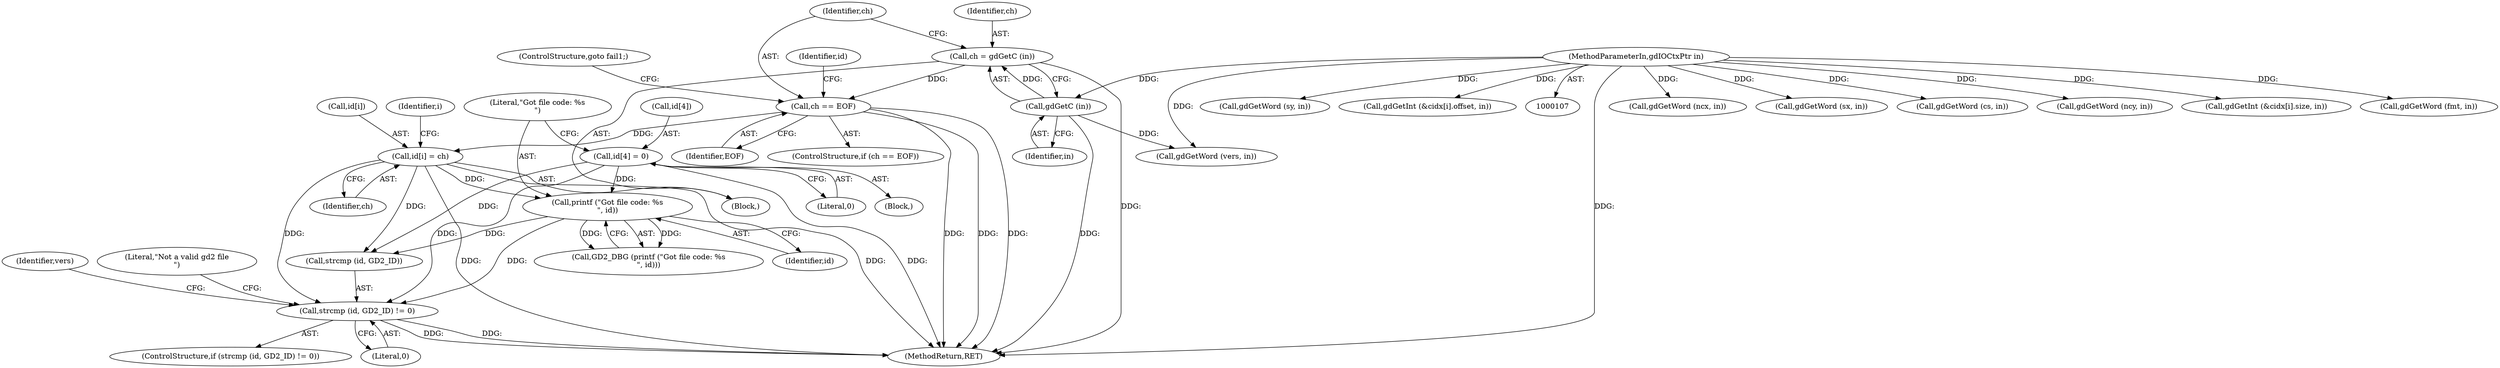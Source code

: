 digraph "0_libgd_69d2fd2c597ffc0c217de1238b9bf4d4bceba8e6@API" {
"1000162" [label="(Call,strcmp (id, GD2_ID) != 0)"];
"1000158" [label="(Call,printf (\"Got file code: %s\n\", id))"];
"1000147" [label="(Call,id[i] = ch)"];
"1000142" [label="(Call,ch == EOF)"];
"1000137" [label="(Call,ch = gdGetC (in))"];
"1000139" [label="(Call,gdGetC (in))"];
"1000108" [label="(MethodParameterIn,gdIOCtxPtr in)"];
"1000152" [label="(Call,id[4] = 0)"];
"1000160" [label="(Identifier,id)"];
"1000138" [label="(Identifier,ch)"];
"1000301" [label="(Call,gdGetWord (ncx, in))"];
"1000204" [label="(Call,gdGetWord (sx, in))"];
"1000153" [label="(Call,id[4])"];
"1000157" [label="(Call,GD2_DBG (printf (\"Got file code: %s\n\", id)))"];
"1000151" [label="(Identifier,ch)"];
"1000148" [label="(Call,id[i])"];
"1000147" [label="(Call,id[i] = ch)"];
"1000158" [label="(Call,printf (\"Got file code: %s\n\", id))"];
"1000231" [label="(Call,gdGetWord (cs, in))"];
"1000146" [label="(ControlStructure,goto fail1;)"];
"1000140" [label="(Identifier,in)"];
"1000162" [label="(Call,strcmp (id, GD2_ID) != 0)"];
"1000314" [label="(Call,gdGetWord (ncy, in))"];
"1000175" [label="(Identifier,vers)"];
"1000161" [label="(ControlStructure,if (strcmp (id, GD2_ID) != 0))"];
"1000137" [label="(Call,ch = gdGetC (in))"];
"1000135" [label="(Identifier,i)"];
"1000423" [label="(Call,gdGetInt (&cidx[i].size, in))"];
"1000156" [label="(Literal,0)"];
"1000261" [label="(Call,gdGetWord (fmt, in))"];
"1000214" [label="(Call,gdGetWord (sy, in))"];
"1000466" [label="(MethodReturn,RET)"];
"1000174" [label="(Call,gdGetWord (vers, in))"];
"1000136" [label="(Block,)"];
"1000144" [label="(Identifier,EOF)"];
"1000149" [label="(Identifier,id)"];
"1000410" [label="(Call,gdGetInt (&cidx[i].offset, in))"];
"1000142" [label="(Call,ch == EOF)"];
"1000159" [label="(Literal,\"Got file code: %s\n\")"];
"1000139" [label="(Call,gdGetC (in))"];
"1000117" [label="(Block,)"];
"1000163" [label="(Call,strcmp (id, GD2_ID))"];
"1000108" [label="(MethodParameterIn,gdIOCtxPtr in)"];
"1000166" [label="(Literal,0)"];
"1000152" [label="(Call,id[4] = 0)"];
"1000141" [label="(ControlStructure,if (ch == EOF))"];
"1000143" [label="(Identifier,ch)"];
"1000170" [label="(Literal,\"Not a valid gd2 file\n\")"];
"1000162" -> "1000161"  [label="AST: "];
"1000162" -> "1000166"  [label="CFG: "];
"1000163" -> "1000162"  [label="AST: "];
"1000166" -> "1000162"  [label="AST: "];
"1000170" -> "1000162"  [label="CFG: "];
"1000175" -> "1000162"  [label="CFG: "];
"1000162" -> "1000466"  [label="DDG: "];
"1000162" -> "1000466"  [label="DDG: "];
"1000158" -> "1000162"  [label="DDG: "];
"1000147" -> "1000162"  [label="DDG: "];
"1000152" -> "1000162"  [label="DDG: "];
"1000158" -> "1000157"  [label="AST: "];
"1000158" -> "1000160"  [label="CFG: "];
"1000159" -> "1000158"  [label="AST: "];
"1000160" -> "1000158"  [label="AST: "];
"1000157" -> "1000158"  [label="CFG: "];
"1000158" -> "1000157"  [label="DDG: "];
"1000158" -> "1000157"  [label="DDG: "];
"1000147" -> "1000158"  [label="DDG: "];
"1000152" -> "1000158"  [label="DDG: "];
"1000158" -> "1000163"  [label="DDG: "];
"1000147" -> "1000136"  [label="AST: "];
"1000147" -> "1000151"  [label="CFG: "];
"1000148" -> "1000147"  [label="AST: "];
"1000151" -> "1000147"  [label="AST: "];
"1000135" -> "1000147"  [label="CFG: "];
"1000147" -> "1000466"  [label="DDG: "];
"1000147" -> "1000466"  [label="DDG: "];
"1000142" -> "1000147"  [label="DDG: "];
"1000147" -> "1000163"  [label="DDG: "];
"1000142" -> "1000141"  [label="AST: "];
"1000142" -> "1000144"  [label="CFG: "];
"1000143" -> "1000142"  [label="AST: "];
"1000144" -> "1000142"  [label="AST: "];
"1000146" -> "1000142"  [label="CFG: "];
"1000149" -> "1000142"  [label="CFG: "];
"1000142" -> "1000466"  [label="DDG: "];
"1000142" -> "1000466"  [label="DDG: "];
"1000142" -> "1000466"  [label="DDG: "];
"1000137" -> "1000142"  [label="DDG: "];
"1000137" -> "1000136"  [label="AST: "];
"1000137" -> "1000139"  [label="CFG: "];
"1000138" -> "1000137"  [label="AST: "];
"1000139" -> "1000137"  [label="AST: "];
"1000143" -> "1000137"  [label="CFG: "];
"1000137" -> "1000466"  [label="DDG: "];
"1000139" -> "1000137"  [label="DDG: "];
"1000139" -> "1000140"  [label="CFG: "];
"1000140" -> "1000139"  [label="AST: "];
"1000139" -> "1000466"  [label="DDG: "];
"1000108" -> "1000139"  [label="DDG: "];
"1000139" -> "1000174"  [label="DDG: "];
"1000108" -> "1000107"  [label="AST: "];
"1000108" -> "1000466"  [label="DDG: "];
"1000108" -> "1000174"  [label="DDG: "];
"1000108" -> "1000204"  [label="DDG: "];
"1000108" -> "1000214"  [label="DDG: "];
"1000108" -> "1000231"  [label="DDG: "];
"1000108" -> "1000261"  [label="DDG: "];
"1000108" -> "1000301"  [label="DDG: "];
"1000108" -> "1000314"  [label="DDG: "];
"1000108" -> "1000410"  [label="DDG: "];
"1000108" -> "1000423"  [label="DDG: "];
"1000152" -> "1000117"  [label="AST: "];
"1000152" -> "1000156"  [label="CFG: "];
"1000153" -> "1000152"  [label="AST: "];
"1000156" -> "1000152"  [label="AST: "];
"1000159" -> "1000152"  [label="CFG: "];
"1000152" -> "1000466"  [label="DDG: "];
"1000152" -> "1000163"  [label="DDG: "];
}

